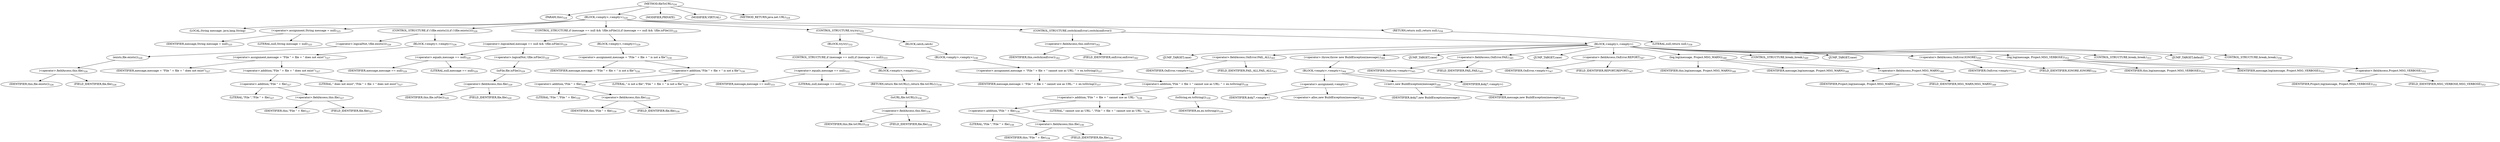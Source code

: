 digraph "fileToURL" {  
"677" [label = <(METHOD,fileToURL)<SUB>324</SUB>> ]
"63" [label = <(PARAM,this)<SUB>324</SUB>> ]
"678" [label = <(BLOCK,&lt;empty&gt;,&lt;empty&gt;)<SUB>324</SUB>> ]
"679" [label = <(LOCAL,String message: java.lang.String)> ]
"680" [label = <(&lt;operator&gt;.assignment,String message = null)<SUB>325</SUB>> ]
"681" [label = <(IDENTIFIER,message,String message = null)<SUB>325</SUB>> ]
"682" [label = <(LITERAL,null,String message = null)<SUB>325</SUB>> ]
"683" [label = <(CONTROL_STRUCTURE,if (!(file.exists())),if (!(file.exists())))<SUB>326</SUB>> ]
"684" [label = <(&lt;operator&gt;.logicalNot,!(file.exists()))<SUB>326</SUB>> ]
"685" [label = <(exists,file.exists())<SUB>326</SUB>> ]
"686" [label = <(&lt;operator&gt;.fieldAccess,this.file)<SUB>326</SUB>> ]
"687" [label = <(IDENTIFIER,this,file.exists())<SUB>326</SUB>> ]
"688" [label = <(FIELD_IDENTIFIER,file,file)<SUB>326</SUB>> ]
"689" [label = <(BLOCK,&lt;empty&gt;,&lt;empty&gt;)<SUB>326</SUB>> ]
"690" [label = <(&lt;operator&gt;.assignment,message = &quot;File &quot; + file + &quot; does not exist&quot;)<SUB>327</SUB>> ]
"691" [label = <(IDENTIFIER,message,message = &quot;File &quot; + file + &quot; does not exist&quot;)<SUB>327</SUB>> ]
"692" [label = <(&lt;operator&gt;.addition,&quot;File &quot; + file + &quot; does not exist&quot;)<SUB>327</SUB>> ]
"693" [label = <(&lt;operator&gt;.addition,&quot;File &quot; + file)<SUB>327</SUB>> ]
"694" [label = <(LITERAL,&quot;File &quot;,&quot;File &quot; + file)<SUB>327</SUB>> ]
"695" [label = <(&lt;operator&gt;.fieldAccess,this.file)<SUB>327</SUB>> ]
"696" [label = <(IDENTIFIER,this,&quot;File &quot; + file)<SUB>327</SUB>> ]
"697" [label = <(FIELD_IDENTIFIER,file,file)<SUB>327</SUB>> ]
"698" [label = <(LITERAL,&quot; does not exist&quot;,&quot;File &quot; + file + &quot; does not exist&quot;)<SUB>327</SUB>> ]
"699" [label = <(CONTROL_STRUCTURE,if (message == null &amp;&amp; !(file.isFile())),if (message == null &amp;&amp; !(file.isFile())))<SUB>329</SUB>> ]
"700" [label = <(&lt;operator&gt;.logicalAnd,message == null &amp;&amp; !(file.isFile()))<SUB>329</SUB>> ]
"701" [label = <(&lt;operator&gt;.equals,message == null)<SUB>329</SUB>> ]
"702" [label = <(IDENTIFIER,message,message == null)<SUB>329</SUB>> ]
"703" [label = <(LITERAL,null,message == null)<SUB>329</SUB>> ]
"704" [label = <(&lt;operator&gt;.logicalNot,!(file.isFile()))<SUB>329</SUB>> ]
"705" [label = <(isFile,file.isFile())<SUB>329</SUB>> ]
"706" [label = <(&lt;operator&gt;.fieldAccess,this.file)<SUB>329</SUB>> ]
"707" [label = <(IDENTIFIER,this,file.isFile())<SUB>329</SUB>> ]
"708" [label = <(FIELD_IDENTIFIER,file,file)<SUB>329</SUB>> ]
"709" [label = <(BLOCK,&lt;empty&gt;,&lt;empty&gt;)<SUB>329</SUB>> ]
"710" [label = <(&lt;operator&gt;.assignment,message = &quot;File &quot; + file + &quot; is not a file&quot;)<SUB>330</SUB>> ]
"711" [label = <(IDENTIFIER,message,message = &quot;File &quot; + file + &quot; is not a file&quot;)<SUB>330</SUB>> ]
"712" [label = <(&lt;operator&gt;.addition,&quot;File &quot; + file + &quot; is not a file&quot;)<SUB>330</SUB>> ]
"713" [label = <(&lt;operator&gt;.addition,&quot;File &quot; + file)<SUB>330</SUB>> ]
"714" [label = <(LITERAL,&quot;File &quot;,&quot;File &quot; + file)<SUB>330</SUB>> ]
"715" [label = <(&lt;operator&gt;.fieldAccess,this.file)<SUB>330</SUB>> ]
"716" [label = <(IDENTIFIER,this,&quot;File &quot; + file)<SUB>330</SUB>> ]
"717" [label = <(FIELD_IDENTIFIER,file,file)<SUB>330</SUB>> ]
"718" [label = <(LITERAL,&quot; is not a file&quot;,&quot;File &quot; + file + &quot; is not a file&quot;)<SUB>330</SUB>> ]
"719" [label = <(CONTROL_STRUCTURE,try,try)<SUB>332</SUB>> ]
"720" [label = <(BLOCK,try,try)<SUB>332</SUB>> ]
"721" [label = <(CONTROL_STRUCTURE,if (message == null),if (message == null))<SUB>333</SUB>> ]
"722" [label = <(&lt;operator&gt;.equals,message == null)<SUB>333</SUB>> ]
"723" [label = <(IDENTIFIER,message,message == null)<SUB>333</SUB>> ]
"724" [label = <(LITERAL,null,message == null)<SUB>333</SUB>> ]
"725" [label = <(BLOCK,&lt;empty&gt;,&lt;empty&gt;)<SUB>333</SUB>> ]
"726" [label = <(RETURN,return file.toURL();,return file.toURL();)<SUB>334</SUB>> ]
"727" [label = <(toURL,file.toURL())<SUB>334</SUB>> ]
"728" [label = <(&lt;operator&gt;.fieldAccess,this.file)<SUB>334</SUB>> ]
"729" [label = <(IDENTIFIER,this,file.toURL())<SUB>334</SUB>> ]
"730" [label = <(FIELD_IDENTIFIER,file,file)<SUB>334</SUB>> ]
"731" [label = <(BLOCK,catch,catch)> ]
"732" [label = <(BLOCK,&lt;empty&gt;,&lt;empty&gt;)<SUB>336</SUB>> ]
"733" [label = <(&lt;operator&gt;.assignment,message = &quot;File &quot; + file + &quot; cannot use as URL: &quot; + ex.toString())<SUB>337</SUB>> ]
"734" [label = <(IDENTIFIER,message,message = &quot;File &quot; + file + &quot; cannot use as URL: &quot; + ex.toString())<SUB>337</SUB>> ]
"735" [label = <(&lt;operator&gt;.addition,&quot;File &quot; + file + &quot; cannot use as URL: &quot; + ex.toString())<SUB>338</SUB>> ]
"736" [label = <(&lt;operator&gt;.addition,&quot;File &quot; + file + &quot; cannot use as URL: &quot;)<SUB>338</SUB>> ]
"737" [label = <(&lt;operator&gt;.addition,&quot;File &quot; + file)<SUB>338</SUB>> ]
"738" [label = <(LITERAL,&quot;File &quot;,&quot;File &quot; + file)<SUB>338</SUB>> ]
"739" [label = <(&lt;operator&gt;.fieldAccess,this.file)<SUB>338</SUB>> ]
"740" [label = <(IDENTIFIER,this,&quot;File &quot; + file)<SUB>338</SUB>> ]
"741" [label = <(FIELD_IDENTIFIER,file,file)<SUB>338</SUB>> ]
"742" [label = <(LITERAL,&quot; cannot use as URL: &quot;,&quot;File &quot; + file + &quot; cannot use as URL: &quot;)<SUB>338</SUB>> ]
"743" [label = <(toString,ex.toString())<SUB>339</SUB>> ]
"744" [label = <(IDENTIFIER,ex,ex.toString())<SUB>339</SUB>> ]
"745" [label = <(CONTROL_STRUCTURE,switch(onError),switch(onError))> ]
"746" [label = <(&lt;operator&gt;.fieldAccess,this.onError)<SUB>342</SUB>> ]
"747" [label = <(IDENTIFIER,this,switch(onError))<SUB>342</SUB>> ]
"748" [label = <(FIELD_IDENTIFIER,onError,onError)<SUB>342</SUB>> ]
"749" [label = <(BLOCK,&lt;empty&gt;,&lt;empty&gt;)> ]
"750" [label = <(JUMP_TARGET,case)> ]
"751" [label = <(&lt;operator&gt;.fieldAccess,OnError.FAIL_ALL)<SUB>343</SUB>> ]
"752" [label = <(IDENTIFIER,OnError,&lt;empty&gt;)<SUB>343</SUB>> ]
"753" [label = <(FIELD_IDENTIFIER,FAIL_ALL,FAIL_ALL)<SUB>343</SUB>> ]
"754" [label = <(&lt;operator&gt;.throw,throw new BuildException(message);)<SUB>344</SUB>> ]
"755" [label = <(BLOCK,&lt;empty&gt;,&lt;empty&gt;)<SUB>344</SUB>> ]
"756" [label = <(&lt;operator&gt;.assignment,&lt;empty&gt;)> ]
"757" [label = <(IDENTIFIER,$obj7,&lt;empty&gt;)> ]
"758" [label = <(&lt;operator&gt;.alloc,new BuildException(message))<SUB>344</SUB>> ]
"759" [label = <(&lt;init&gt;,new BuildException(message))<SUB>344</SUB>> ]
"760" [label = <(IDENTIFIER,$obj7,new BuildException(message))> ]
"761" [label = <(IDENTIFIER,message,new BuildException(message))<SUB>344</SUB>> ]
"762" [label = <(IDENTIFIER,$obj7,&lt;empty&gt;)> ]
"763" [label = <(JUMP_TARGET,case)> ]
"764" [label = <(&lt;operator&gt;.fieldAccess,OnError.FAIL)<SUB>345</SUB>> ]
"765" [label = <(IDENTIFIER,OnError,&lt;empty&gt;)<SUB>345</SUB>> ]
"766" [label = <(FIELD_IDENTIFIER,FAIL,FAIL)<SUB>345</SUB>> ]
"767" [label = <(JUMP_TARGET,case)> ]
"768" [label = <(&lt;operator&gt;.fieldAccess,OnError.REPORT)<SUB>347</SUB>> ]
"769" [label = <(IDENTIFIER,OnError,&lt;empty&gt;)<SUB>347</SUB>> ]
"770" [label = <(FIELD_IDENTIFIER,REPORT,REPORT)<SUB>347</SUB>> ]
"771" [label = <(log,log(message, Project.MSG_WARN))<SUB>348</SUB>> ]
"62" [label = <(IDENTIFIER,this,log(message, Project.MSG_WARN))<SUB>348</SUB>> ]
"772" [label = <(IDENTIFIER,message,log(message, Project.MSG_WARN))<SUB>348</SUB>> ]
"773" [label = <(&lt;operator&gt;.fieldAccess,Project.MSG_WARN)<SUB>348</SUB>> ]
"774" [label = <(IDENTIFIER,Project,log(message, Project.MSG_WARN))<SUB>348</SUB>> ]
"775" [label = <(FIELD_IDENTIFIER,MSG_WARN,MSG_WARN)<SUB>348</SUB>> ]
"776" [label = <(CONTROL_STRUCTURE,break;,break;)<SUB>349</SUB>> ]
"777" [label = <(JUMP_TARGET,case)> ]
"778" [label = <(&lt;operator&gt;.fieldAccess,OnError.IGNORE)<SUB>350</SUB>> ]
"779" [label = <(IDENTIFIER,OnError,&lt;empty&gt;)<SUB>350</SUB>> ]
"780" [label = <(FIELD_IDENTIFIER,IGNORE,IGNORE)<SUB>350</SUB>> ]
"781" [label = <(log,log(message, Project.MSG_VERBOSE))<SUB>352</SUB>> ]
"64" [label = <(IDENTIFIER,this,log(message, Project.MSG_VERBOSE))<SUB>352</SUB>> ]
"782" [label = <(IDENTIFIER,message,log(message, Project.MSG_VERBOSE))<SUB>352</SUB>> ]
"783" [label = <(&lt;operator&gt;.fieldAccess,Project.MSG_VERBOSE)<SUB>352</SUB>> ]
"784" [label = <(IDENTIFIER,Project,log(message, Project.MSG_VERBOSE))<SUB>352</SUB>> ]
"785" [label = <(FIELD_IDENTIFIER,MSG_VERBOSE,MSG_VERBOSE)<SUB>352</SUB>> ]
"786" [label = <(CONTROL_STRUCTURE,break;,break;)<SUB>353</SUB>> ]
"787" [label = <(JUMP_TARGET,default)> ]
"788" [label = <(CONTROL_STRUCTURE,break;,break;)<SUB>356</SUB>> ]
"789" [label = <(RETURN,return null;,return null;)<SUB>358</SUB>> ]
"790" [label = <(LITERAL,null,return null;)<SUB>358</SUB>> ]
"791" [label = <(MODIFIER,PRIVATE)> ]
"792" [label = <(MODIFIER,VIRTUAL)> ]
"793" [label = <(METHOD_RETURN,java.net.URL)<SUB>324</SUB>> ]
  "677" -> "63" 
  "677" -> "678" 
  "677" -> "791" 
  "677" -> "792" 
  "677" -> "793" 
  "678" -> "679" 
  "678" -> "680" 
  "678" -> "683" 
  "678" -> "699" 
  "678" -> "719" 
  "678" -> "745" 
  "678" -> "789" 
  "680" -> "681" 
  "680" -> "682" 
  "683" -> "684" 
  "683" -> "689" 
  "684" -> "685" 
  "685" -> "686" 
  "686" -> "687" 
  "686" -> "688" 
  "689" -> "690" 
  "690" -> "691" 
  "690" -> "692" 
  "692" -> "693" 
  "692" -> "698" 
  "693" -> "694" 
  "693" -> "695" 
  "695" -> "696" 
  "695" -> "697" 
  "699" -> "700" 
  "699" -> "709" 
  "700" -> "701" 
  "700" -> "704" 
  "701" -> "702" 
  "701" -> "703" 
  "704" -> "705" 
  "705" -> "706" 
  "706" -> "707" 
  "706" -> "708" 
  "709" -> "710" 
  "710" -> "711" 
  "710" -> "712" 
  "712" -> "713" 
  "712" -> "718" 
  "713" -> "714" 
  "713" -> "715" 
  "715" -> "716" 
  "715" -> "717" 
  "719" -> "720" 
  "719" -> "731" 
  "720" -> "721" 
  "721" -> "722" 
  "721" -> "725" 
  "722" -> "723" 
  "722" -> "724" 
  "725" -> "726" 
  "726" -> "727" 
  "727" -> "728" 
  "728" -> "729" 
  "728" -> "730" 
  "731" -> "732" 
  "732" -> "733" 
  "733" -> "734" 
  "733" -> "735" 
  "735" -> "736" 
  "735" -> "743" 
  "736" -> "737" 
  "736" -> "742" 
  "737" -> "738" 
  "737" -> "739" 
  "739" -> "740" 
  "739" -> "741" 
  "743" -> "744" 
  "745" -> "746" 
  "745" -> "749" 
  "746" -> "747" 
  "746" -> "748" 
  "749" -> "750" 
  "749" -> "751" 
  "749" -> "754" 
  "749" -> "763" 
  "749" -> "764" 
  "749" -> "767" 
  "749" -> "768" 
  "749" -> "771" 
  "749" -> "776" 
  "749" -> "777" 
  "749" -> "778" 
  "749" -> "781" 
  "749" -> "786" 
  "749" -> "787" 
  "749" -> "788" 
  "751" -> "752" 
  "751" -> "753" 
  "754" -> "755" 
  "755" -> "756" 
  "755" -> "759" 
  "755" -> "762" 
  "756" -> "757" 
  "756" -> "758" 
  "759" -> "760" 
  "759" -> "761" 
  "764" -> "765" 
  "764" -> "766" 
  "768" -> "769" 
  "768" -> "770" 
  "771" -> "62" 
  "771" -> "772" 
  "771" -> "773" 
  "773" -> "774" 
  "773" -> "775" 
  "778" -> "779" 
  "778" -> "780" 
  "781" -> "64" 
  "781" -> "782" 
  "781" -> "783" 
  "783" -> "784" 
  "783" -> "785" 
  "789" -> "790" 
}
